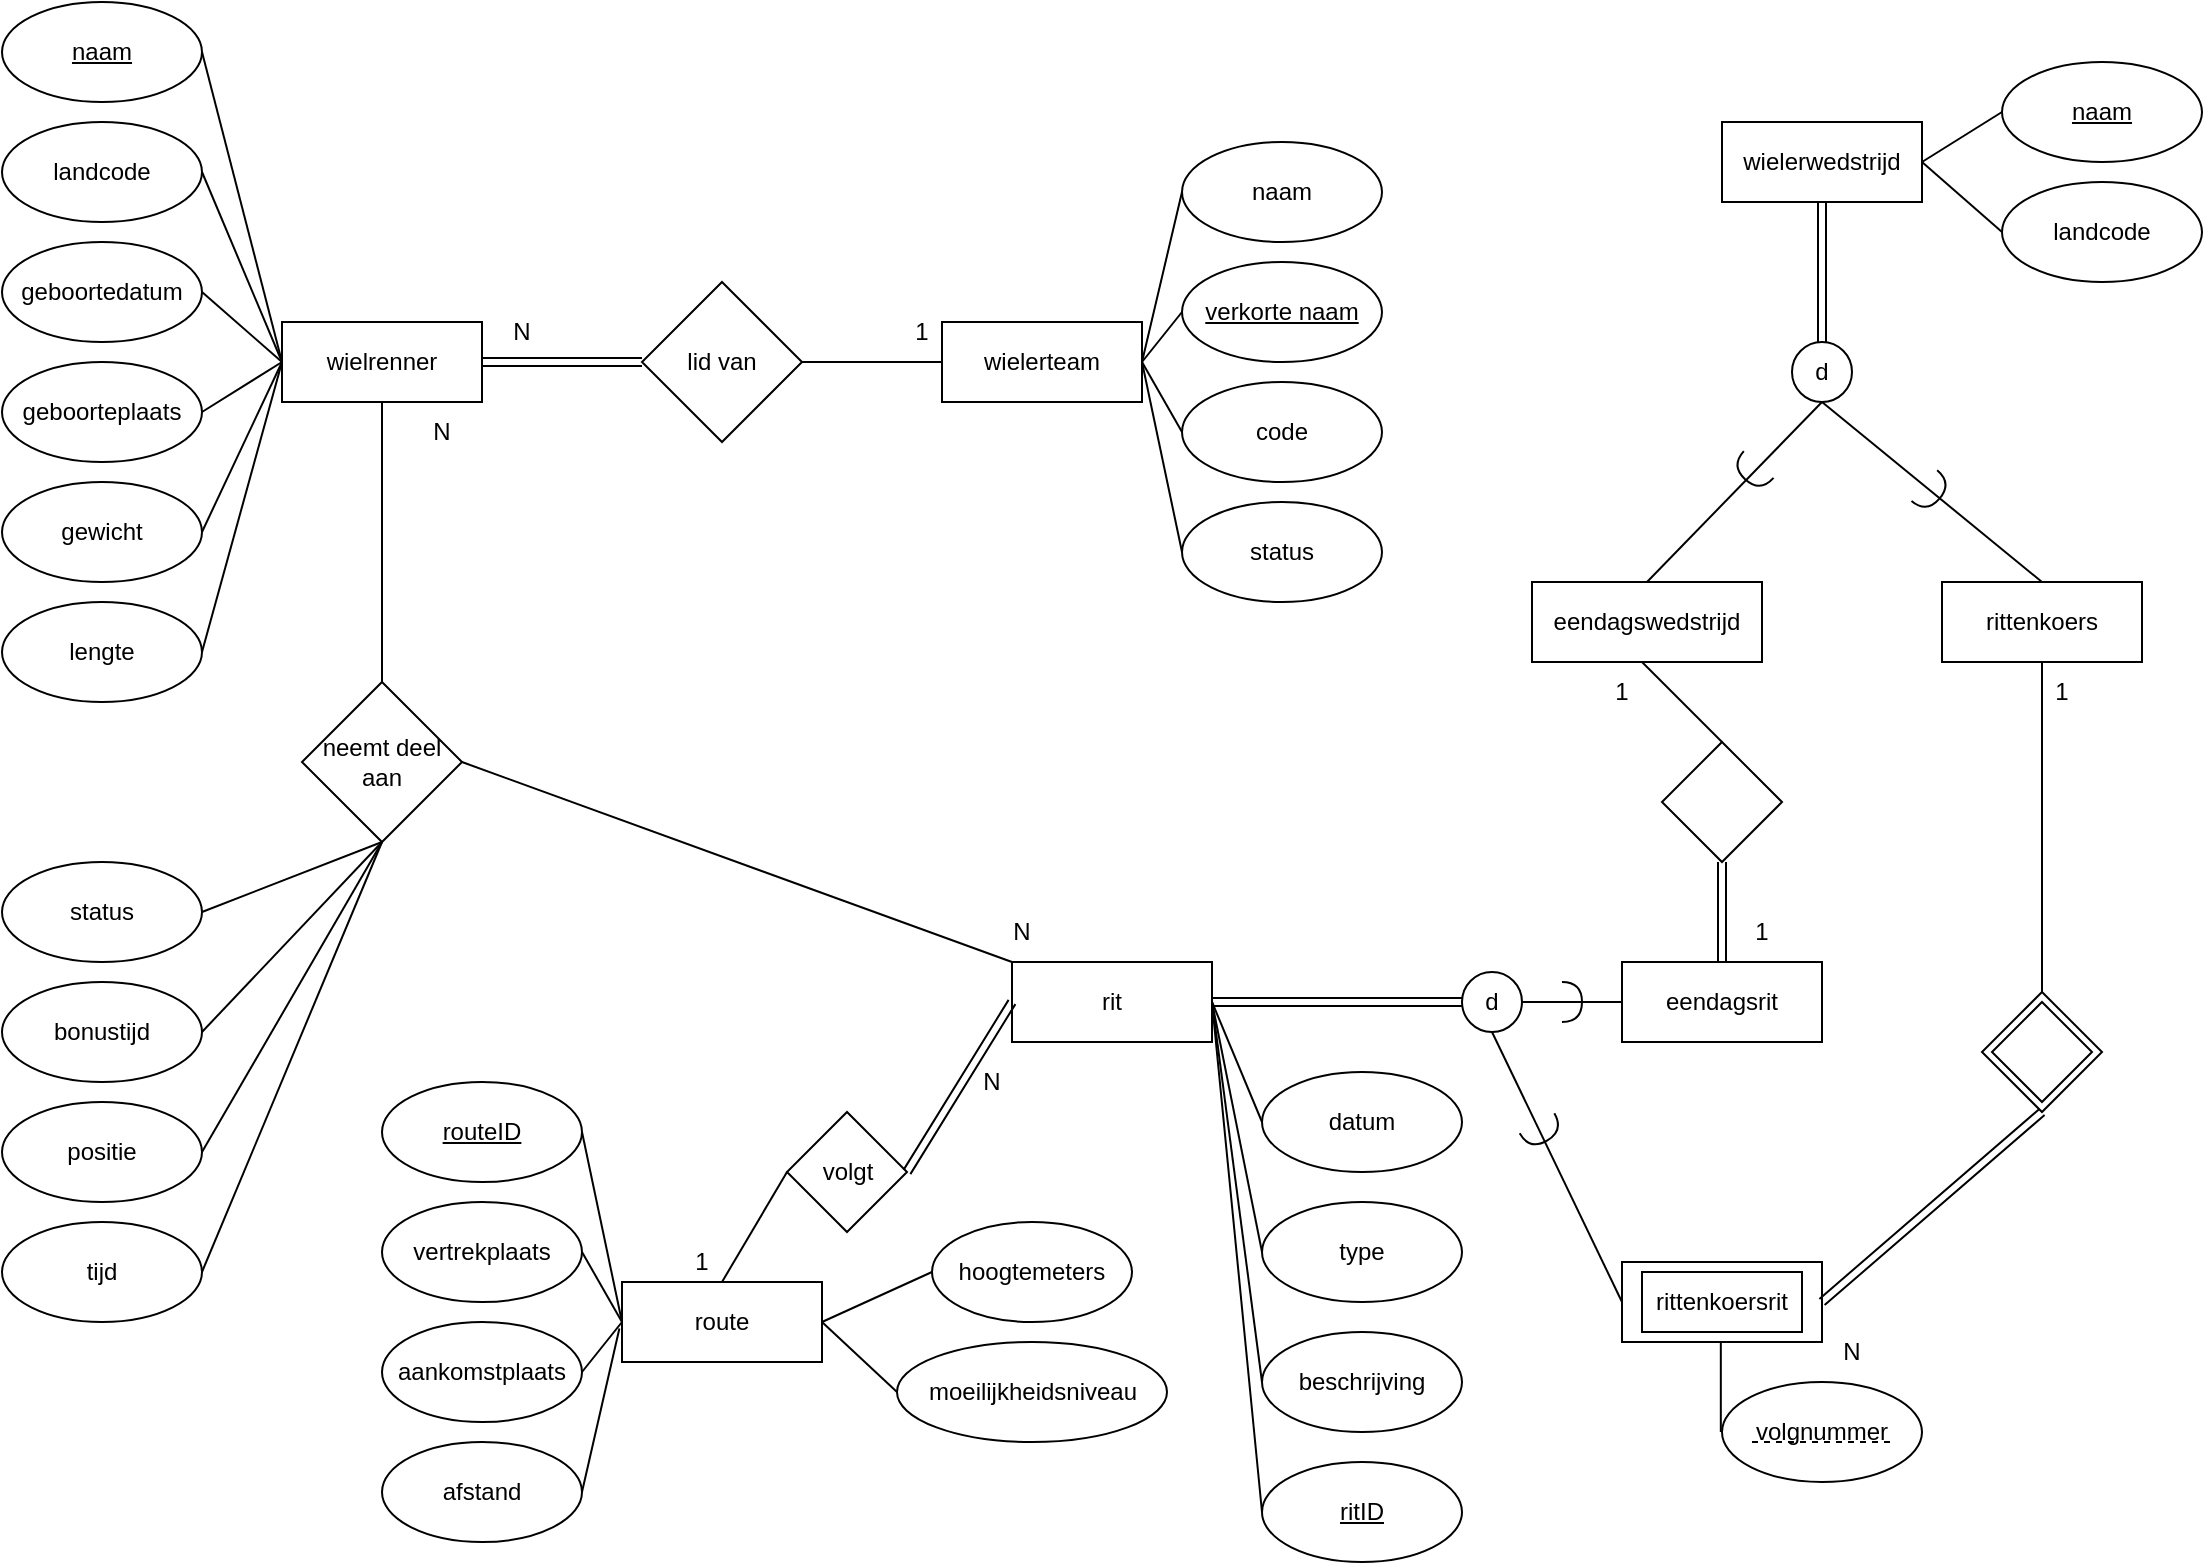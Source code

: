 <mxfile version="22.0.8" type="device">
  <diagram name="Pagina-1" id="YX4Jn9ZrDIdNE98tUCER">
    <mxGraphModel dx="1215" dy="951" grid="1" gridSize="10" guides="1" tooltips="1" connect="1" arrows="1" fold="1" page="1" pageScale="1" pageWidth="1169" pageHeight="827" math="0" shadow="0">
      <root>
        <mxCell id="0" />
        <mxCell id="1" parent="0" />
        <mxCell id="QILt5XrboAvhEAF4lRoi-1" value="wielrenner" style="rounded=0;whiteSpace=wrap;html=1;" parent="1" vertex="1">
          <mxGeometry x="170" y="190" width="100" height="40" as="geometry" />
        </mxCell>
        <mxCell id="QILt5XrboAvhEAF4lRoi-2" value="landcode" style="ellipse;whiteSpace=wrap;html=1;" parent="1" vertex="1">
          <mxGeometry x="30" y="90" width="100" height="50" as="geometry" />
        </mxCell>
        <mxCell id="QILt5XrboAvhEAF4lRoi-4" value="&lt;u&gt;naam&lt;/u&gt;" style="ellipse;whiteSpace=wrap;html=1;" parent="1" vertex="1">
          <mxGeometry x="30" y="30" width="100" height="50" as="geometry" />
        </mxCell>
        <mxCell id="QILt5XrboAvhEAF4lRoi-5" value="geboortedatum" style="ellipse;whiteSpace=wrap;html=1;" parent="1" vertex="1">
          <mxGeometry x="30" y="150" width="100" height="50" as="geometry" />
        </mxCell>
        <mxCell id="QILt5XrboAvhEAF4lRoi-6" value="geboorteplaats" style="ellipse;whiteSpace=wrap;html=1;" parent="1" vertex="1">
          <mxGeometry x="30" y="210" width="100" height="50" as="geometry" />
        </mxCell>
        <mxCell id="QILt5XrboAvhEAF4lRoi-7" value="gewicht" style="ellipse;whiteSpace=wrap;html=1;" parent="1" vertex="1">
          <mxGeometry x="30" y="270" width="100" height="50" as="geometry" />
        </mxCell>
        <mxCell id="QILt5XrboAvhEAF4lRoi-8" value="lengte" style="ellipse;whiteSpace=wrap;html=1;" parent="1" vertex="1">
          <mxGeometry x="30" y="330" width="100" height="50" as="geometry" />
        </mxCell>
        <mxCell id="QILt5XrboAvhEAF4lRoi-9" value="" style="endArrow=none;html=1;rounded=0;entryX=1;entryY=0.5;entryDx=0;entryDy=0;exitX=0;exitY=0.5;exitDx=0;exitDy=0;" parent="1" source="QILt5XrboAvhEAF4lRoi-1" target="QILt5XrboAvhEAF4lRoi-4" edge="1">
          <mxGeometry width="50" height="50" relative="1" as="geometry">
            <mxPoint x="330" y="530" as="sourcePoint" />
            <mxPoint x="380" y="480" as="targetPoint" />
          </mxGeometry>
        </mxCell>
        <mxCell id="QILt5XrboAvhEAF4lRoi-10" value="" style="endArrow=none;html=1;rounded=0;entryX=1;entryY=0.5;entryDx=0;entryDy=0;exitX=0;exitY=0.5;exitDx=0;exitDy=0;" parent="1" source="QILt5XrboAvhEAF4lRoi-1" target="QILt5XrboAvhEAF4lRoi-2" edge="1">
          <mxGeometry width="50" height="50" relative="1" as="geometry">
            <mxPoint x="330" y="530" as="sourcePoint" />
            <mxPoint x="380" y="480" as="targetPoint" />
          </mxGeometry>
        </mxCell>
        <mxCell id="QILt5XrboAvhEAF4lRoi-11" value="" style="endArrow=none;html=1;rounded=0;entryX=1;entryY=0.5;entryDx=0;entryDy=0;exitX=0;exitY=0.5;exitDx=0;exitDy=0;" parent="1" source="QILt5XrboAvhEAF4lRoi-1" target="QILt5XrboAvhEAF4lRoi-5" edge="1">
          <mxGeometry width="50" height="50" relative="1" as="geometry">
            <mxPoint x="180" y="220" as="sourcePoint" />
            <mxPoint x="140" y="125" as="targetPoint" />
          </mxGeometry>
        </mxCell>
        <mxCell id="QILt5XrboAvhEAF4lRoi-12" value="" style="endArrow=none;html=1;rounded=0;entryX=0;entryY=0.5;entryDx=0;entryDy=0;exitX=1;exitY=0.5;exitDx=0;exitDy=0;" parent="1" source="QILt5XrboAvhEAF4lRoi-6" target="QILt5XrboAvhEAF4lRoi-1" edge="1">
          <mxGeometry width="50" height="50" relative="1" as="geometry">
            <mxPoint x="195" y="320" as="sourcePoint" />
            <mxPoint x="245" y="270" as="targetPoint" />
          </mxGeometry>
        </mxCell>
        <mxCell id="QILt5XrboAvhEAF4lRoi-13" value="" style="endArrow=none;html=1;rounded=0;entryX=0;entryY=0.5;entryDx=0;entryDy=0;exitX=1;exitY=0.5;exitDx=0;exitDy=0;" parent="1" source="QILt5XrboAvhEAF4lRoi-7" target="QILt5XrboAvhEAF4lRoi-1" edge="1">
          <mxGeometry width="50" height="50" relative="1" as="geometry">
            <mxPoint x="130" y="290" as="sourcePoint" />
            <mxPoint x="180" y="240" as="targetPoint" />
          </mxGeometry>
        </mxCell>
        <mxCell id="QILt5XrboAvhEAF4lRoi-14" value="" style="endArrow=none;html=1;rounded=0;exitX=1;exitY=0.5;exitDx=0;exitDy=0;" parent="1" source="QILt5XrboAvhEAF4lRoi-8" edge="1">
          <mxGeometry width="50" height="50" relative="1" as="geometry">
            <mxPoint x="140" y="350" as="sourcePoint" />
            <mxPoint x="170" y="210" as="targetPoint" />
          </mxGeometry>
        </mxCell>
        <mxCell id="QILt5XrboAvhEAF4lRoi-15" value="wielerteam" style="rounded=0;whiteSpace=wrap;html=1;" parent="1" vertex="1">
          <mxGeometry x="500" y="190" width="100" height="40" as="geometry" />
        </mxCell>
        <mxCell id="QILt5XrboAvhEAF4lRoi-16" value="lid van" style="rhombus;whiteSpace=wrap;html=1;" parent="1" vertex="1">
          <mxGeometry x="350" y="170" width="80" height="80" as="geometry" />
        </mxCell>
        <mxCell id="QILt5XrboAvhEAF4lRoi-22" value="" style="endArrow=none;html=1;rounded=0;exitX=1;exitY=0.5;exitDx=0;exitDy=0;entryX=0;entryY=0.5;entryDx=0;entryDy=0;" parent="1" source="QILt5XrboAvhEAF4lRoi-16" target="QILt5XrboAvhEAF4lRoi-15" edge="1">
          <mxGeometry width="50" height="50" relative="1" as="geometry">
            <mxPoint x="420" y="360" as="sourcePoint" />
            <mxPoint x="470" y="310" as="targetPoint" />
          </mxGeometry>
        </mxCell>
        <mxCell id="QILt5XrboAvhEAF4lRoi-23" value="1" style="text;html=1;strokeColor=none;fillColor=none;align=center;verticalAlign=middle;whiteSpace=wrap;rounded=0;" parent="1" vertex="1">
          <mxGeometry x="470" y="180" width="40" height="30" as="geometry" />
        </mxCell>
        <mxCell id="QILt5XrboAvhEAF4lRoi-25" value="N" style="text;html=1;strokeColor=none;fillColor=none;align=center;verticalAlign=middle;whiteSpace=wrap;rounded=0;" parent="1" vertex="1">
          <mxGeometry x="270" y="180" width="40" height="30" as="geometry" />
        </mxCell>
        <mxCell id="QILt5XrboAvhEAF4lRoi-28" value="naam" style="ellipse;whiteSpace=wrap;html=1;" parent="1" vertex="1">
          <mxGeometry x="620" y="100" width="100" height="50" as="geometry" />
        </mxCell>
        <mxCell id="QILt5XrboAvhEAF4lRoi-29" value="code" style="ellipse;whiteSpace=wrap;html=1;" parent="1" vertex="1">
          <mxGeometry x="620" y="220" width="100" height="50" as="geometry" />
        </mxCell>
        <mxCell id="QILt5XrboAvhEAF4lRoi-30" value="status" style="ellipse;whiteSpace=wrap;html=1;" parent="1" vertex="1">
          <mxGeometry x="620" y="280" width="100" height="50" as="geometry" />
        </mxCell>
        <mxCell id="QILt5XrboAvhEAF4lRoi-31" value="" style="endArrow=none;html=1;rounded=0;entryX=0;entryY=0.5;entryDx=0;entryDy=0;" parent="1" target="QILt5XrboAvhEAF4lRoi-28" edge="1">
          <mxGeometry width="50" height="50" relative="1" as="geometry">
            <mxPoint x="600" y="210" as="sourcePoint" />
            <mxPoint x="650" y="160" as="targetPoint" />
          </mxGeometry>
        </mxCell>
        <mxCell id="QILt5XrboAvhEAF4lRoi-32" value="" style="endArrow=none;html=1;rounded=0;entryX=0;entryY=0.5;entryDx=0;entryDy=0;exitX=1;exitY=0.5;exitDx=0;exitDy=0;" parent="1" source="QILt5XrboAvhEAF4lRoi-15" edge="1" target="OWE6HLZbdj4DXzu0odyy-3">
          <mxGeometry width="50" height="50" relative="1" as="geometry">
            <mxPoint x="600" y="270" as="sourcePoint" />
            <mxPoint x="620" y="180" as="targetPoint" />
          </mxGeometry>
        </mxCell>
        <mxCell id="QILt5XrboAvhEAF4lRoi-33" value="" style="endArrow=none;html=1;rounded=0;entryX=0;entryY=0.5;entryDx=0;entryDy=0;exitX=1;exitY=0.5;exitDx=0;exitDy=0;" parent="1" source="QILt5XrboAvhEAF4lRoi-15" edge="1" target="QILt5XrboAvhEAF4lRoi-29">
          <mxGeometry width="50" height="50" relative="1" as="geometry">
            <mxPoint x="600" y="330" as="sourcePoint" />
            <mxPoint x="620" y="240" as="targetPoint" />
          </mxGeometry>
        </mxCell>
        <mxCell id="QILt5XrboAvhEAF4lRoi-34" value="" style="endArrow=none;html=1;rounded=0;entryX=0;entryY=0.5;entryDx=0;entryDy=0;exitX=1;exitY=0.5;exitDx=0;exitDy=0;" parent="1" source="QILt5XrboAvhEAF4lRoi-15" edge="1" target="QILt5XrboAvhEAF4lRoi-30">
          <mxGeometry width="50" height="50" relative="1" as="geometry">
            <mxPoint x="600" y="390" as="sourcePoint" />
            <mxPoint x="620" y="300" as="targetPoint" />
          </mxGeometry>
        </mxCell>
        <mxCell id="QILt5XrboAvhEAF4lRoi-36" value="&lt;u&gt;naam&lt;/u&gt;" style="ellipse;whiteSpace=wrap;html=1;" parent="1" vertex="1">
          <mxGeometry x="1030" y="60" width="100" height="50" as="geometry" />
        </mxCell>
        <mxCell id="QILt5XrboAvhEAF4lRoi-37" value="wielerwedstrijd" style="rounded=0;whiteSpace=wrap;html=1;" parent="1" vertex="1">
          <mxGeometry x="890" y="90" width="100" height="40" as="geometry" />
        </mxCell>
        <mxCell id="QILt5XrboAvhEAF4lRoi-38" value="landcode" style="ellipse;whiteSpace=wrap;html=1;" parent="1" vertex="1">
          <mxGeometry x="1030" y="120" width="100" height="50" as="geometry" />
        </mxCell>
        <mxCell id="QILt5XrboAvhEAF4lRoi-39" value="" style="endArrow=none;html=1;rounded=0;exitX=1;exitY=0.5;exitDx=0;exitDy=0;" parent="1" source="QILt5XrboAvhEAF4lRoi-37" edge="1">
          <mxGeometry width="50" height="50" relative="1" as="geometry">
            <mxPoint x="980" y="135" as="sourcePoint" />
            <mxPoint x="1030" y="85" as="targetPoint" />
          </mxGeometry>
        </mxCell>
        <mxCell id="QILt5XrboAvhEAF4lRoi-40" value="" style="endArrow=none;html=1;rounded=0;exitX=1;exitY=0.5;exitDx=0;exitDy=0;entryX=0;entryY=0.5;entryDx=0;entryDy=0;" parent="1" source="QILt5XrboAvhEAF4lRoi-37" target="QILt5XrboAvhEAF4lRoi-38" edge="1">
          <mxGeometry width="50" height="50" relative="1" as="geometry">
            <mxPoint x="1000" y="120" as="sourcePoint" />
            <mxPoint x="1040" y="95" as="targetPoint" />
          </mxGeometry>
        </mxCell>
        <mxCell id="QILt5XrboAvhEAF4lRoi-41" value="" style="endArrow=none;html=1;rounded=0;entryX=0.5;entryY=1;entryDx=0;entryDy=0;shape=link;" parent="1" target="QILt5XrboAvhEAF4lRoi-37" edge="1">
          <mxGeometry width="50" height="50" relative="1" as="geometry">
            <mxPoint x="940" y="200" as="sourcePoint" />
            <mxPoint x="870" y="300" as="targetPoint" />
          </mxGeometry>
        </mxCell>
        <mxCell id="QILt5XrboAvhEAF4lRoi-42" value="d" style="ellipse;whiteSpace=wrap;html=1;aspect=fixed;" parent="1" vertex="1">
          <mxGeometry x="925" y="200" width="30" height="30" as="geometry" />
        </mxCell>
        <mxCell id="QILt5XrboAvhEAF4lRoi-43" value="" style="endArrow=none;html=1;rounded=0;exitX=0.5;exitY=0;exitDx=0;exitDy=0;entryX=0.5;entryY=1;entryDx=0;entryDy=0;" parent="1" source="QILt5XrboAvhEAF4lRoi-44" target="QILt5XrboAvhEAF4lRoi-42" edge="1">
          <mxGeometry width="50" height="50" relative="1" as="geometry">
            <mxPoint x="840" y="280" as="sourcePoint" />
            <mxPoint x="910" y="230" as="targetPoint" />
          </mxGeometry>
        </mxCell>
        <mxCell id="QILt5XrboAvhEAF4lRoi-44" value="eendagswedstrijd" style="rounded=0;whiteSpace=wrap;html=1;" parent="1" vertex="1">
          <mxGeometry x="795" y="320" width="115" height="40" as="geometry" />
        </mxCell>
        <mxCell id="QILt5XrboAvhEAF4lRoi-45" value="rittenkoers" style="rounded=0;whiteSpace=wrap;html=1;" parent="1" vertex="1">
          <mxGeometry x="1000" y="320" width="100" height="40" as="geometry" />
        </mxCell>
        <mxCell id="QILt5XrboAvhEAF4lRoi-46" value="" style="endArrow=none;html=1;rounded=0;entryX=0.5;entryY=0;entryDx=0;entryDy=0;" parent="1" target="QILt5XrboAvhEAF4lRoi-45" edge="1">
          <mxGeometry width="50" height="50" relative="1" as="geometry">
            <mxPoint x="940" y="230" as="sourcePoint" />
            <mxPoint x="990" y="180" as="targetPoint" />
          </mxGeometry>
        </mxCell>
        <mxCell id="QILt5XrboAvhEAF4lRoi-53" value="rit" style="rounded=0;whiteSpace=wrap;html=1;" parent="1" vertex="1">
          <mxGeometry x="535" y="510" width="100" height="40" as="geometry" />
        </mxCell>
        <mxCell id="QILt5XrboAvhEAF4lRoi-55" value="" style="rhombus;whiteSpace=wrap;html=1;" parent="1" vertex="1">
          <mxGeometry x="1020" y="525" width="60" height="60" as="geometry" />
        </mxCell>
        <mxCell id="QILt5XrboAvhEAF4lRoi-56" value="" style="rhombus;whiteSpace=wrap;html=1;" parent="1" vertex="1">
          <mxGeometry x="1025" y="530" width="50" height="50" as="geometry" />
        </mxCell>
        <mxCell id="QILt5XrboAvhEAF4lRoi-57" value="" style="endArrow=none;html=1;rounded=0;exitX=0.5;exitY=0;exitDx=0;exitDy=0;" parent="1" source="QILt5XrboAvhEAF4lRoi-55" edge="1">
          <mxGeometry width="50" height="50" relative="1" as="geometry">
            <mxPoint x="1000" y="410" as="sourcePoint" />
            <mxPoint x="1050" y="360" as="targetPoint" />
          </mxGeometry>
        </mxCell>
        <mxCell id="QILt5XrboAvhEAF4lRoi-60" value="" style="rhombus;whiteSpace=wrap;html=1;" parent="1" vertex="1">
          <mxGeometry x="860" y="400" width="60" height="60" as="geometry" />
        </mxCell>
        <mxCell id="QILt5XrboAvhEAF4lRoi-61" value="" style="endArrow=none;html=1;rounded=0;entryX=0.5;entryY=0;entryDx=0;entryDy=0;" parent="1" target="QILt5XrboAvhEAF4lRoi-60" edge="1">
          <mxGeometry width="50" height="50" relative="1" as="geometry">
            <mxPoint x="850" y="360" as="sourcePoint" />
            <mxPoint x="900" y="310" as="targetPoint" />
          </mxGeometry>
        </mxCell>
        <mxCell id="QILt5XrboAvhEAF4lRoi-63" value="1" style="text;html=1;strokeColor=none;fillColor=none;align=center;verticalAlign=middle;whiteSpace=wrap;rounded=0;" parent="1" vertex="1">
          <mxGeometry x="810" y="360" width="60" height="30" as="geometry" />
        </mxCell>
        <mxCell id="QILt5XrboAvhEAF4lRoi-66" value="1" style="text;html=1;strokeColor=none;fillColor=none;align=center;verticalAlign=middle;whiteSpace=wrap;rounded=0;" parent="1" vertex="1">
          <mxGeometry x="1030" y="360" width="60" height="30" as="geometry" />
        </mxCell>
        <mxCell id="QILt5XrboAvhEAF4lRoi-68" value="beschrijving" style="ellipse;whiteSpace=wrap;html=1;" parent="1" vertex="1">
          <mxGeometry x="660" y="695" width="100" height="50" as="geometry" />
        </mxCell>
        <mxCell id="QILt5XrboAvhEAF4lRoi-70" value="datum" style="ellipse;whiteSpace=wrap;html=1;" parent="1" vertex="1">
          <mxGeometry x="660" y="565" width="100" height="50" as="geometry" />
        </mxCell>
        <mxCell id="QILt5XrboAvhEAF4lRoi-74" value="" style="endArrow=none;html=1;rounded=0;entryX=0;entryY=0.5;entryDx=0;entryDy=0;exitX=1;exitY=0.5;exitDx=0;exitDy=0;" parent="1" source="QILt5XrboAvhEAF4lRoi-53" target="QILt5XrboAvhEAF4lRoi-70" edge="1">
          <mxGeometry width="50" height="50" relative="1" as="geometry">
            <mxPoint x="990" y="610" as="sourcePoint" />
            <mxPoint x="1040" y="560" as="targetPoint" />
          </mxGeometry>
        </mxCell>
        <mxCell id="QILt5XrboAvhEAF4lRoi-75" value="" style="endArrow=none;html=1;rounded=0;entryX=1;entryY=0.5;entryDx=0;entryDy=0;exitX=0;exitY=0.5;exitDx=0;exitDy=0;" parent="1" source="QILt5XrboAvhEAF4lRoi-68" target="QILt5XrboAvhEAF4lRoi-53" edge="1">
          <mxGeometry width="50" height="50" relative="1" as="geometry">
            <mxPoint x="990" y="610" as="sourcePoint" />
            <mxPoint x="1040" y="560" as="targetPoint" />
          </mxGeometry>
        </mxCell>
        <mxCell id="QILt5XrboAvhEAF4lRoi-77" value="volgt" style="rhombus;whiteSpace=wrap;html=1;direction=south;" parent="1" vertex="1">
          <mxGeometry x="422.5" y="585" width="60" height="60" as="geometry" />
        </mxCell>
        <mxCell id="QILt5XrboAvhEAF4lRoi-78" value="route" style="rounded=0;whiteSpace=wrap;html=1;" parent="1" vertex="1">
          <mxGeometry x="340" y="670" width="100" height="40" as="geometry" />
        </mxCell>
        <mxCell id="QILt5XrboAvhEAF4lRoi-79" value="" style="endArrow=none;html=1;rounded=0;entryX=0.5;entryY=1;entryDx=0;entryDy=0;exitX=0.5;exitY=0;exitDx=0;exitDy=0;" parent="1" source="QILt5XrboAvhEAF4lRoi-78" target="QILt5XrboAvhEAF4lRoi-77" edge="1">
          <mxGeometry width="50" height="50" relative="1" as="geometry">
            <mxPoint x="350" y="670" as="sourcePoint" />
            <mxPoint x="400" y="620" as="targetPoint" />
          </mxGeometry>
        </mxCell>
        <mxCell id="QILt5XrboAvhEAF4lRoi-80" value="" style="endArrow=none;html=1;rounded=0;entryX=0;entryY=0.5;entryDx=0;entryDy=0;exitX=0.5;exitY=0;exitDx=0;exitDy=0;shape=link;" parent="1" source="QILt5XrboAvhEAF4lRoi-77" target="QILt5XrboAvhEAF4lRoi-53" edge="1">
          <mxGeometry width="50" height="50" relative="1" as="geometry">
            <mxPoint x="882.5" y="620" as="sourcePoint" />
            <mxPoint x="932.5" y="570" as="targetPoint" />
          </mxGeometry>
        </mxCell>
        <mxCell id="QILt5XrboAvhEAF4lRoi-82" value="1" style="text;html=1;strokeColor=none;fillColor=none;align=center;verticalAlign=middle;whiteSpace=wrap;rounded=0;" parent="1" vertex="1">
          <mxGeometry x="360" y="645" width="40" height="30" as="geometry" />
        </mxCell>
        <mxCell id="QILt5XrboAvhEAF4lRoi-83" value="N" style="text;html=1;strokeColor=none;fillColor=none;align=center;verticalAlign=middle;whiteSpace=wrap;rounded=0;" parent="1" vertex="1">
          <mxGeometry x="520" y="480" width="40" height="30" as="geometry" />
        </mxCell>
        <mxCell id="QILt5XrboAvhEAF4lRoi-84" value="&lt;u&gt;routeID&lt;/u&gt;" style="ellipse;whiteSpace=wrap;html=1;" parent="1" vertex="1">
          <mxGeometry x="220" y="570" width="100" height="50" as="geometry" />
        </mxCell>
        <mxCell id="QILt5XrboAvhEAF4lRoi-85" value="aankomstplaats" style="ellipse;whiteSpace=wrap;html=1;" parent="1" vertex="1">
          <mxGeometry x="220" y="690" width="100" height="50" as="geometry" />
        </mxCell>
        <mxCell id="QILt5XrboAvhEAF4lRoi-86" value="afstand" style="ellipse;whiteSpace=wrap;html=1;" parent="1" vertex="1">
          <mxGeometry x="220" y="750" width="100" height="50" as="geometry" />
        </mxCell>
        <mxCell id="QILt5XrboAvhEAF4lRoi-87" value="vertrekplaats" style="ellipse;whiteSpace=wrap;html=1;" parent="1" vertex="1">
          <mxGeometry x="220" y="630" width="100" height="50" as="geometry" />
        </mxCell>
        <mxCell id="QILt5XrboAvhEAF4lRoi-88" value="hoogtemeters" style="ellipse;whiteSpace=wrap;html=1;" parent="1" vertex="1">
          <mxGeometry x="495" y="640" width="100" height="50" as="geometry" />
        </mxCell>
        <mxCell id="QILt5XrboAvhEAF4lRoi-89" value="moeilijkheidsniveau" style="ellipse;whiteSpace=wrap;html=1;" parent="1" vertex="1">
          <mxGeometry x="477.5" y="700" width="135" height="50" as="geometry" />
        </mxCell>
        <mxCell id="QILt5XrboAvhEAF4lRoi-90" value="" style="endArrow=none;html=1;rounded=0;entryX=0;entryY=0.5;entryDx=0;entryDy=0;" parent="1" target="QILt5XrboAvhEAF4lRoi-88" edge="1">
          <mxGeometry width="50" height="50" relative="1" as="geometry">
            <mxPoint x="440" y="690" as="sourcePoint" />
            <mxPoint x="490" y="645" as="targetPoint" />
          </mxGeometry>
        </mxCell>
        <mxCell id="QILt5XrboAvhEAF4lRoi-91" value="" style="endArrow=none;html=1;rounded=0;entryX=0;entryY=0.5;entryDx=0;entryDy=0;exitX=1;exitY=0.5;exitDx=0;exitDy=0;" parent="1" source="QILt5XrboAvhEAF4lRoi-78" target="QILt5XrboAvhEAF4lRoi-89" edge="1">
          <mxGeometry width="50" height="50" relative="1" as="geometry">
            <mxPoint x="427.5" y="780" as="sourcePoint" />
            <mxPoint x="477.5" y="730" as="targetPoint" />
          </mxGeometry>
        </mxCell>
        <mxCell id="QILt5XrboAvhEAF4lRoi-92" value="" style="endArrow=none;html=1;rounded=0;entryX=1;entryY=0.5;entryDx=0;entryDy=0;exitX=0;exitY=0.5;exitDx=0;exitDy=0;" parent="1" source="QILt5XrboAvhEAF4lRoi-78" target="QILt5XrboAvhEAF4lRoi-84" edge="1">
          <mxGeometry width="50" height="50" relative="1" as="geometry">
            <mxPoint x="450" y="590" as="sourcePoint" />
            <mxPoint x="500" y="540" as="targetPoint" />
          </mxGeometry>
        </mxCell>
        <mxCell id="QILt5XrboAvhEAF4lRoi-93" value="" style="endArrow=none;html=1;rounded=0;entryX=1;entryY=0.5;entryDx=0;entryDy=0;exitX=0;exitY=0.5;exitDx=0;exitDy=0;" parent="1" source="QILt5XrboAvhEAF4lRoi-78" target="QILt5XrboAvhEAF4lRoi-85" edge="1">
          <mxGeometry width="50" height="50" relative="1" as="geometry">
            <mxPoint x="340" y="745" as="sourcePoint" />
            <mxPoint x="320" y="650" as="targetPoint" />
          </mxGeometry>
        </mxCell>
        <mxCell id="QILt5XrboAvhEAF4lRoi-94" value="" style="endArrow=none;html=1;rounded=0;entryX=1;entryY=0.5;entryDx=0;entryDy=0;exitX=0;exitY=0.5;exitDx=0;exitDy=0;" parent="1" edge="1">
          <mxGeometry width="50" height="50" relative="1" as="geometry">
            <mxPoint x="340" y="690" as="sourcePoint" />
            <mxPoint x="320" y="655" as="targetPoint" />
          </mxGeometry>
        </mxCell>
        <mxCell id="QILt5XrboAvhEAF4lRoi-95" value="" style="endArrow=none;html=1;rounded=0;exitX=1;exitY=0.5;exitDx=0;exitDy=0;entryX=-0.013;entryY=0.581;entryDx=0;entryDy=0;entryPerimeter=0;" parent="1" source="QILt5XrboAvhEAF4lRoi-86" target="QILt5XrboAvhEAF4lRoi-78" edge="1">
          <mxGeometry width="50" height="50" relative="1" as="geometry">
            <mxPoint x="350" y="780" as="sourcePoint" />
            <mxPoint x="400" y="730" as="targetPoint" />
          </mxGeometry>
        </mxCell>
        <mxCell id="QILt5XrboAvhEAF4lRoi-96" value="neemt deel aan" style="rhombus;whiteSpace=wrap;html=1;" parent="1" vertex="1">
          <mxGeometry x="180" y="370" width="80" height="80" as="geometry" />
        </mxCell>
        <mxCell id="QILt5XrboAvhEAF4lRoi-97" value="status" style="ellipse;whiteSpace=wrap;html=1;" parent="1" vertex="1">
          <mxGeometry x="30" y="460" width="100" height="50" as="geometry" />
        </mxCell>
        <mxCell id="QILt5XrboAvhEAF4lRoi-98" value="positie" style="ellipse;whiteSpace=wrap;html=1;" parent="1" vertex="1">
          <mxGeometry x="30" y="580" width="100" height="50" as="geometry" />
        </mxCell>
        <mxCell id="QILt5XrboAvhEAF4lRoi-99" value="tijd" style="ellipse;whiteSpace=wrap;html=1;" parent="1" vertex="1">
          <mxGeometry x="30" y="640" width="100" height="50" as="geometry" />
        </mxCell>
        <mxCell id="QILt5XrboAvhEAF4lRoi-100" value="bonustijd" style="ellipse;whiteSpace=wrap;html=1;" parent="1" vertex="1">
          <mxGeometry x="30" y="520" width="100" height="50" as="geometry" />
        </mxCell>
        <mxCell id="QILt5XrboAvhEAF4lRoi-101" value="" style="endArrow=none;html=1;rounded=0;exitX=0.5;exitY=0;exitDx=0;exitDy=0;entryX=0.5;entryY=1;entryDx=0;entryDy=0;" parent="1" source="QILt5XrboAvhEAF4lRoi-96" target="QILt5XrboAvhEAF4lRoi-1" edge="1">
          <mxGeometry width="50" height="50" relative="1" as="geometry">
            <mxPoint x="450" y="490" as="sourcePoint" />
            <mxPoint x="500" y="440" as="targetPoint" />
          </mxGeometry>
        </mxCell>
        <mxCell id="QILt5XrboAvhEAF4lRoi-102" value="" style="endArrow=none;html=1;rounded=0;exitX=1;exitY=0.5;exitDx=0;exitDy=0;entryX=0;entryY=0;entryDx=0;entryDy=0;" parent="1" source="QILt5XrboAvhEAF4lRoi-96" target="QILt5XrboAvhEAF4lRoi-53" edge="1">
          <mxGeometry width="50" height="50" relative="1" as="geometry">
            <mxPoint x="450" y="490" as="sourcePoint" />
            <mxPoint x="770" y="500" as="targetPoint" />
          </mxGeometry>
        </mxCell>
        <mxCell id="QILt5XrboAvhEAF4lRoi-103" value="" style="endArrow=none;html=1;rounded=0;entryX=0.5;entryY=1;entryDx=0;entryDy=0;exitX=1;exitY=0.5;exitDx=0;exitDy=0;" parent="1" source="QILt5XrboAvhEAF4lRoi-97" target="QILt5XrboAvhEAF4lRoi-96" edge="1">
          <mxGeometry width="50" height="50" relative="1" as="geometry">
            <mxPoint x="200" y="475" as="sourcePoint" />
            <mxPoint x="250" y="425" as="targetPoint" />
          </mxGeometry>
        </mxCell>
        <mxCell id="QILt5XrboAvhEAF4lRoi-104" value="" style="endArrow=none;html=1;rounded=0;exitX=1;exitY=0.5;exitDx=0;exitDy=0;entryX=0.5;entryY=1;entryDx=0;entryDy=0;" parent="1" source="QILt5XrboAvhEAF4lRoi-100" target="QILt5XrboAvhEAF4lRoi-96" edge="1">
          <mxGeometry width="50" height="50" relative="1" as="geometry">
            <mxPoint x="200" y="530" as="sourcePoint" />
            <mxPoint x="250" y="480" as="targetPoint" />
          </mxGeometry>
        </mxCell>
        <mxCell id="QILt5XrboAvhEAF4lRoi-105" value="" style="endArrow=none;html=1;rounded=0;exitX=1;exitY=0.5;exitDx=0;exitDy=0;" parent="1" source="QILt5XrboAvhEAF4lRoi-98" edge="1">
          <mxGeometry width="50" height="50" relative="1" as="geometry">
            <mxPoint x="220" y="600" as="sourcePoint" />
            <mxPoint x="220" y="450" as="targetPoint" />
          </mxGeometry>
        </mxCell>
        <mxCell id="QILt5XrboAvhEAF4lRoi-106" value="" style="endArrow=none;html=1;rounded=0;exitX=1;exitY=0.5;exitDx=0;exitDy=0;" parent="1" source="QILt5XrboAvhEAF4lRoi-99" edge="1">
          <mxGeometry width="50" height="50" relative="1" as="geometry">
            <mxPoint x="210" y="650" as="sourcePoint" />
            <mxPoint x="220" y="450" as="targetPoint" />
          </mxGeometry>
        </mxCell>
        <mxCell id="QILt5XrboAvhEAF4lRoi-107" value="N" style="text;html=1;strokeColor=none;fillColor=none;align=center;verticalAlign=middle;whiteSpace=wrap;rounded=0;" parent="1" vertex="1">
          <mxGeometry x="220" y="230" width="60" height="30" as="geometry" />
        </mxCell>
        <mxCell id="oaNW010NVGeT8Q92y8tJ-1" value="" style="endArrow=none;html=1;rounded=0;exitX=1;exitY=0.5;exitDx=0;exitDy=0;shape=link;" parent="1" source="QILt5XrboAvhEAF4lRoi-53" edge="1">
          <mxGeometry width="50" height="50" relative="1" as="geometry">
            <mxPoint x="878.5" y="600" as="sourcePoint" />
            <mxPoint x="760" y="530" as="targetPoint" />
          </mxGeometry>
        </mxCell>
        <mxCell id="oaNW010NVGeT8Q92y8tJ-2" value="d" style="ellipse;whiteSpace=wrap;html=1;aspect=fixed;" parent="1" vertex="1">
          <mxGeometry x="760" y="515" width="30" height="30" as="geometry" />
        </mxCell>
        <mxCell id="oaNW010NVGeT8Q92y8tJ-3" value="" style="endArrow=none;html=1;rounded=0;entryX=0.5;entryY=1;entryDx=0;entryDy=0;exitX=0;exitY=0.5;exitDx=0;exitDy=0;" parent="1" source="oaNW010NVGeT8Q92y8tJ-10" edge="1">
          <mxGeometry width="50" height="50" relative="1" as="geometry">
            <mxPoint x="790" y="680" as="sourcePoint" />
            <mxPoint x="775" y="545.0" as="targetPoint" />
          </mxGeometry>
        </mxCell>
        <mxCell id="oaNW010NVGeT8Q92y8tJ-4" value="" style="endArrow=none;html=1;rounded=0;" parent="1" edge="1">
          <mxGeometry width="50" height="50" relative="1" as="geometry">
            <mxPoint x="790" y="530" as="sourcePoint" />
            <mxPoint x="840" y="530" as="targetPoint" />
          </mxGeometry>
        </mxCell>
        <mxCell id="oaNW010NVGeT8Q92y8tJ-6" value="" style="endArrow=none;html=1;rounded=1;strokeWidth=1;edgeStyle=orthogonalEdgeStyle;curved=1;" parent="1" edge="1">
          <mxGeometry width="50" height="50" relative="1" as="geometry">
            <mxPoint x="810" y="520" as="sourcePoint" />
            <mxPoint x="810" y="540" as="targetPoint" />
            <Array as="points">
              <mxPoint x="820" y="520" />
              <mxPoint x="820" y="540" />
            </Array>
          </mxGeometry>
        </mxCell>
        <mxCell id="oaNW010NVGeT8Q92y8tJ-9" value="eendagsrit" style="rounded=0;whiteSpace=wrap;html=1;" parent="1" vertex="1">
          <mxGeometry x="840" y="510" width="100" height="40" as="geometry" />
        </mxCell>
        <mxCell id="oaNW010NVGeT8Q92y8tJ-10" value="rit" style="rounded=0;whiteSpace=wrap;html=1;" parent="1" vertex="1">
          <mxGeometry x="840" y="660" width="100" height="40" as="geometry" />
        </mxCell>
        <mxCell id="oaNW010NVGeT8Q92y8tJ-11" value="rittenkoersrit" style="rounded=0;whiteSpace=wrap;html=1;" parent="1" vertex="1">
          <mxGeometry x="850" y="665" width="80" height="30" as="geometry" />
        </mxCell>
        <mxCell id="oaNW010NVGeT8Q92y8tJ-13" value="" style="endArrow=none;html=1;rounded=0;exitX=0.5;exitY=1;exitDx=0;exitDy=0;entryX=0.5;entryY=0;entryDx=0;entryDy=0;jumpStyle=none;shape=link;" parent="1" source="QILt5XrboAvhEAF4lRoi-60" target="oaNW010NVGeT8Q92y8tJ-9" edge="1">
          <mxGeometry width="50" height="50" relative="1" as="geometry">
            <mxPoint x="810" y="560" as="sourcePoint" />
            <mxPoint x="860" y="510" as="targetPoint" />
          </mxGeometry>
        </mxCell>
        <mxCell id="oaNW010NVGeT8Q92y8tJ-14" value="&lt;u&gt;ritID&lt;/u&gt;" style="ellipse;whiteSpace=wrap;html=1;" parent="1" vertex="1">
          <mxGeometry x="660" y="760" width="100" height="50" as="geometry" />
        </mxCell>
        <mxCell id="oaNW010NVGeT8Q92y8tJ-15" value="" style="endArrow=none;html=1;rounded=0;exitX=1;exitY=0.5;exitDx=0;exitDy=0;entryX=0;entryY=0.5;entryDx=0;entryDy=0;" parent="1" target="oaNW010NVGeT8Q92y8tJ-14" edge="1" source="QILt5XrboAvhEAF4lRoi-53">
          <mxGeometry width="50" height="50" relative="1" as="geometry">
            <mxPoint x="890" y="550" as="sourcePoint" />
            <mxPoint x="890" y="590" as="targetPoint" />
          </mxGeometry>
        </mxCell>
        <mxCell id="oaNW010NVGeT8Q92y8tJ-16" value="volgnummer" style="ellipse;whiteSpace=wrap;html=1;" parent="1" vertex="1">
          <mxGeometry x="890" y="720" width="100" height="50" as="geometry" />
        </mxCell>
        <mxCell id="oaNW010NVGeT8Q92y8tJ-17" value="" style="endArrow=none;dashed=1;html=1;rounded=0;" parent="1" edge="1">
          <mxGeometry width="50" height="50" relative="1" as="geometry">
            <mxPoint x="905" y="750" as="sourcePoint" />
            <mxPoint x="975" y="750" as="targetPoint" />
          </mxGeometry>
        </mxCell>
        <mxCell id="oaNW010NVGeT8Q92y8tJ-19" value="" style="endArrow=none;html=1;rounded=0;exitX=1;exitY=0.5;exitDx=0;exitDy=0;entryX=0;entryY=0.5;entryDx=0;entryDy=0;" parent="1" edge="1">
          <mxGeometry width="50" height="50" relative="1" as="geometry">
            <mxPoint x="889.41" y="700" as="sourcePoint" />
            <mxPoint x="889.41" y="745" as="targetPoint" />
          </mxGeometry>
        </mxCell>
        <mxCell id="oaNW010NVGeT8Q92y8tJ-21" value="" style="shape=requiredInterface;html=1;verticalLabelPosition=bottom;sketch=0;rotation=60;" parent="1" vertex="1">
          <mxGeometry x="795" y="585" width="10" height="20" as="geometry" />
        </mxCell>
        <mxCell id="oaNW010NVGeT8Q92y8tJ-22" value="" style="shape=requiredInterface;html=1;verticalLabelPosition=bottom;sketch=0;rotation=132;" parent="1" vertex="1">
          <mxGeometry x="900" y="255" width="10" height="20" as="geometry" />
        </mxCell>
        <mxCell id="oaNW010NVGeT8Q92y8tJ-24" value="" style="shape=requiredInterface;html=1;verticalLabelPosition=bottom;sketch=0;rotation=40;" parent="1" vertex="1">
          <mxGeometry x="990" y="265" width="10" height="20" as="geometry" />
        </mxCell>
        <mxCell id="oaNW010NVGeT8Q92y8tJ-30" value="" style="endArrow=none;html=1;rounded=0;exitX=1;exitY=0.5;exitDx=0;exitDy=0;shape=link;" parent="1" source="oaNW010NVGeT8Q92y8tJ-10" edge="1">
          <mxGeometry width="50" height="50" relative="1" as="geometry">
            <mxPoint x="1000" y="635" as="sourcePoint" />
            <mxPoint x="1050" y="585" as="targetPoint" />
          </mxGeometry>
        </mxCell>
        <mxCell id="oaNW010NVGeT8Q92y8tJ-31" value="N" style="text;html=1;strokeColor=none;fillColor=none;align=center;verticalAlign=middle;whiteSpace=wrap;rounded=0;" parent="1" vertex="1">
          <mxGeometry x="505" y="555" width="40" height="30" as="geometry" />
        </mxCell>
        <mxCell id="oaNW010NVGeT8Q92y8tJ-32" value="1" style="text;html=1;strokeColor=none;fillColor=none;align=center;verticalAlign=middle;whiteSpace=wrap;rounded=0;" parent="1" vertex="1">
          <mxGeometry x="880" y="480" width="60" height="30" as="geometry" />
        </mxCell>
        <mxCell id="oaNW010NVGeT8Q92y8tJ-36" value="N" style="text;html=1;strokeColor=none;fillColor=none;align=center;verticalAlign=middle;whiteSpace=wrap;rounded=0;" parent="1" vertex="1">
          <mxGeometry x="925" y="690" width="60" height="30" as="geometry" />
        </mxCell>
        <mxCell id="oaNW010NVGeT8Q92y8tJ-38" value="type" style="ellipse;whiteSpace=wrap;html=1;" parent="1" vertex="1">
          <mxGeometry x="660" y="630" width="100" height="50" as="geometry" />
        </mxCell>
        <mxCell id="oaNW010NVGeT8Q92y8tJ-39" value="" style="endArrow=none;html=1;rounded=0;entryX=0;entryY=0.5;entryDx=0;entryDy=0;exitX=1;exitY=0.5;exitDx=0;exitDy=0;" parent="1" source="QILt5XrboAvhEAF4lRoi-53" target="oaNW010NVGeT8Q92y8tJ-38" edge="1">
          <mxGeometry width="50" height="50" relative="1" as="geometry">
            <mxPoint x="630" y="530" as="sourcePoint" />
            <mxPoint x="550" y="410" as="targetPoint" />
          </mxGeometry>
        </mxCell>
        <mxCell id="oaNW010NVGeT8Q92y8tJ-41" value="" style="endArrow=none;html=1;rounded=0;entryX=0;entryY=0.5;entryDx=0;entryDy=0;exitX=1;exitY=0.5;exitDx=0;exitDy=0;shape=link;" parent="1" source="QILt5XrboAvhEAF4lRoi-1" target="QILt5XrboAvhEAF4lRoi-16" edge="1">
          <mxGeometry width="50" height="50" relative="1" as="geometry">
            <mxPoint x="270" y="270" as="sourcePoint" />
            <mxPoint x="320" y="220" as="targetPoint" />
          </mxGeometry>
        </mxCell>
        <mxCell id="OWE6HLZbdj4DXzu0odyy-3" value="&lt;u&gt;verkorte naam&lt;/u&gt;" style="ellipse;whiteSpace=wrap;html=1;" vertex="1" parent="1">
          <mxGeometry x="620" y="160" width="100" height="50" as="geometry" />
        </mxCell>
      </root>
    </mxGraphModel>
  </diagram>
</mxfile>
